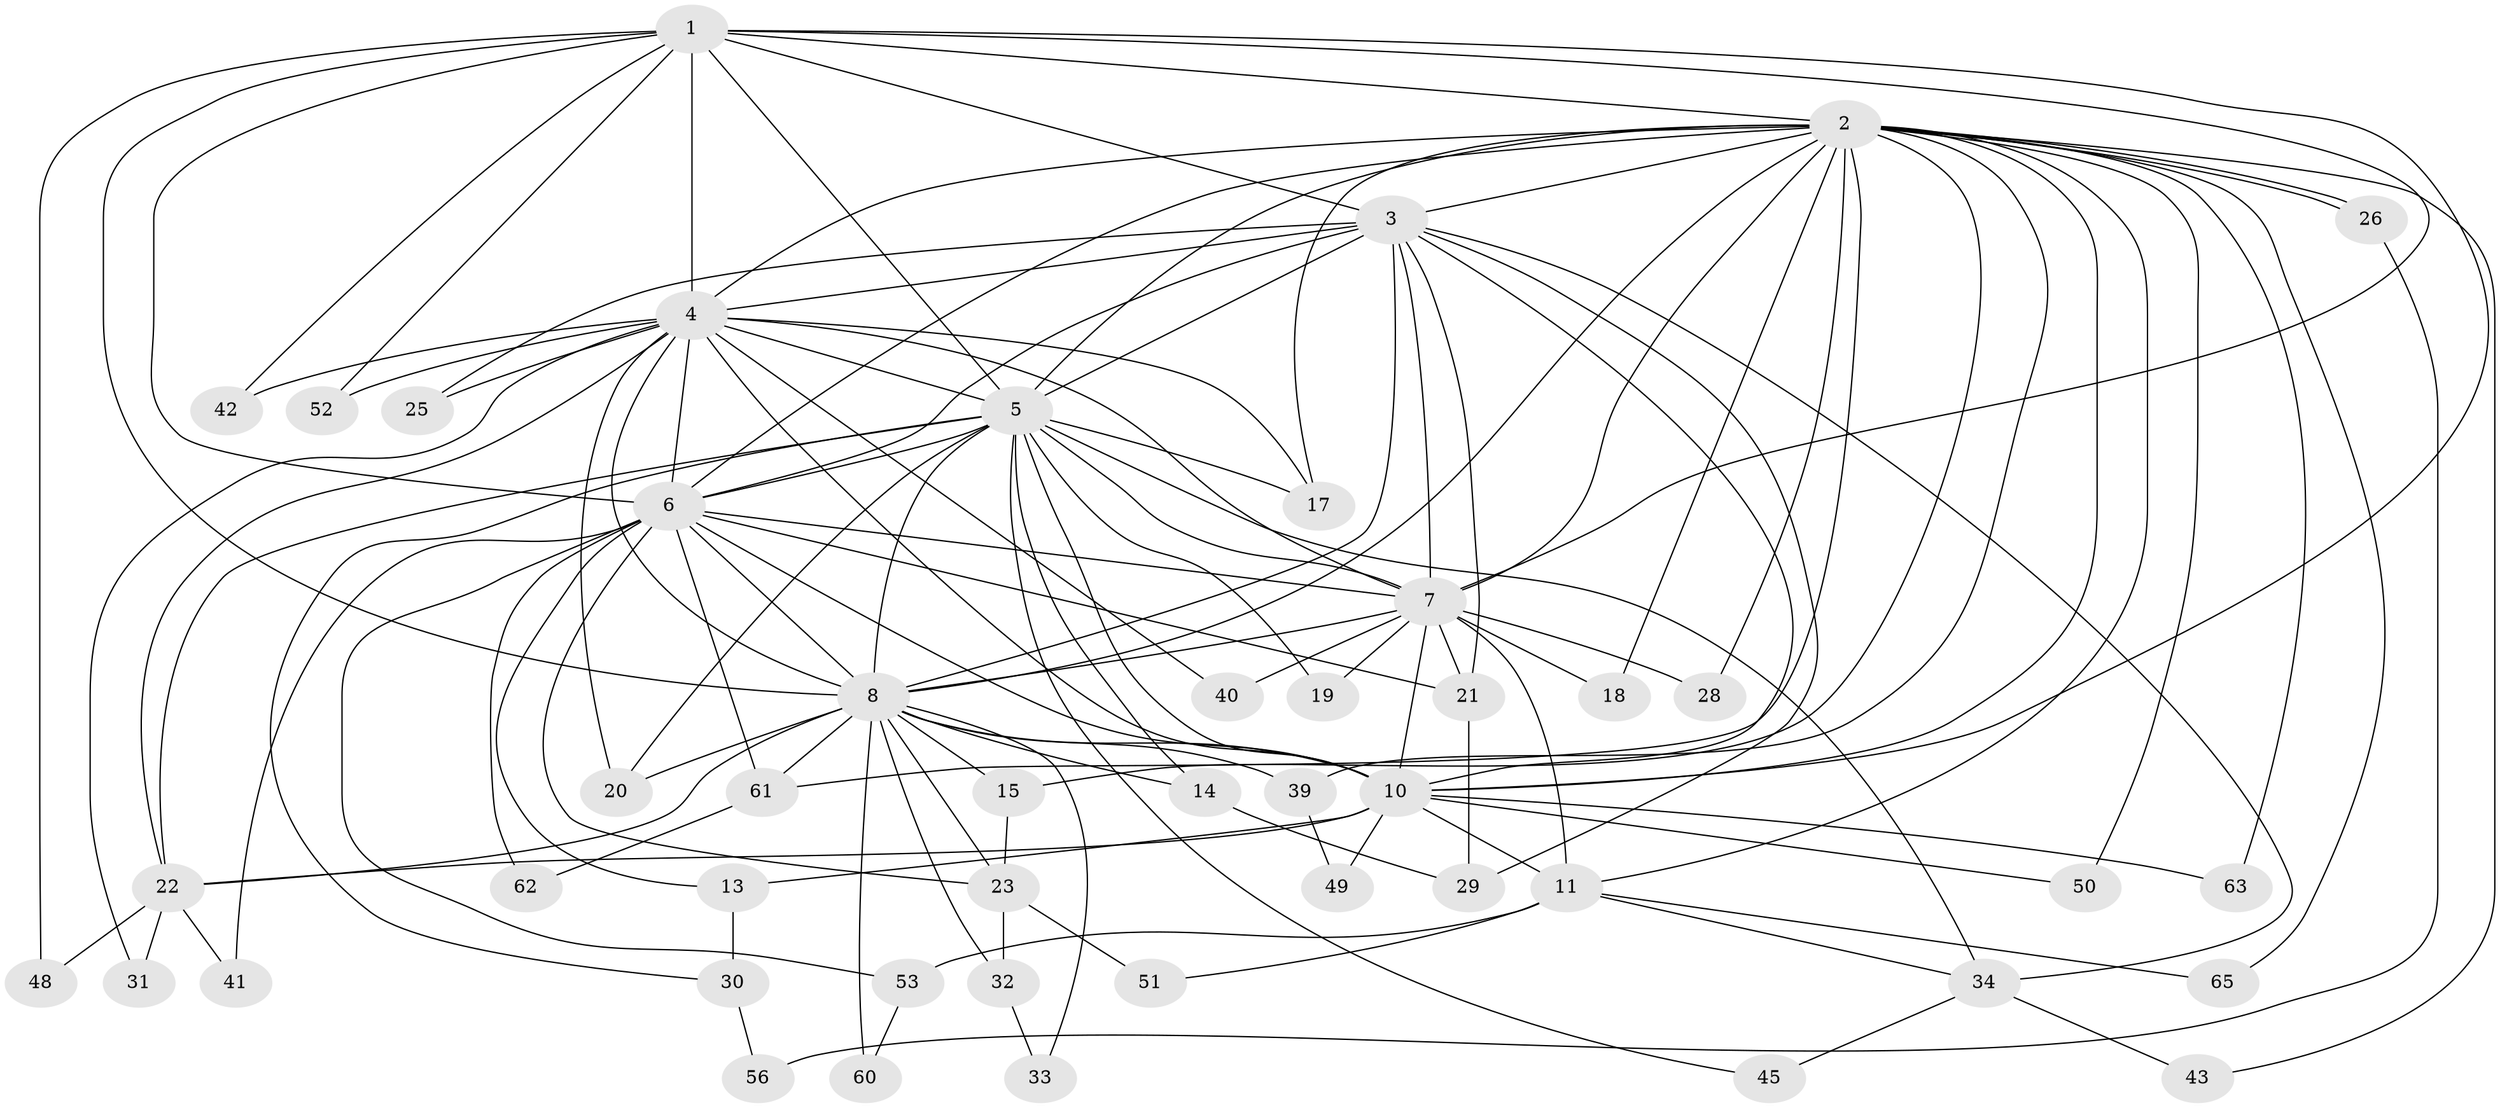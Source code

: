 // original degree distribution, {13: 0.030303030303030304, 23: 0.015151515151515152, 18: 0.030303030303030304, 16: 0.045454545454545456, 14: 0.015151515151515152, 17: 0.015151515151515152, 7: 0.015151515151515152, 2: 0.45454545454545453, 3: 0.2727272727272727, 4: 0.09090909090909091, 5: 0.015151515151515152}
// Generated by graph-tools (version 1.1) at 2025/41/03/06/25 10:41:34]
// undirected, 47 vertices, 122 edges
graph export_dot {
graph [start="1"]
  node [color=gray90,style=filled];
  1 [super="+44"];
  2 [super="+59"];
  3 [super="+24"];
  4 [super="+16"];
  5 [super="+58"];
  6 [super="+36"];
  7 [super="+27"];
  8 [super="+9"];
  10 [super="+12"];
  11 [super="+57"];
  13;
  14 [super="+55"];
  15;
  17;
  18;
  19;
  20 [super="+38"];
  21 [super="+54"];
  22 [super="+37"];
  23 [super="+46"];
  25;
  26;
  28;
  29 [super="+66"];
  30;
  31;
  32 [super="+47"];
  33;
  34 [super="+35"];
  39;
  40;
  41;
  42;
  43;
  45;
  48;
  49;
  50;
  51;
  52;
  53;
  56;
  60;
  61 [super="+64"];
  62;
  63;
  65;
  1 -- 2 [weight=2];
  1 -- 3;
  1 -- 4;
  1 -- 5;
  1 -- 6;
  1 -- 7;
  1 -- 8 [weight=2];
  1 -- 10;
  1 -- 42;
  1 -- 48;
  1 -- 52;
  2 -- 3;
  2 -- 4 [weight=2];
  2 -- 5;
  2 -- 6;
  2 -- 7;
  2 -- 8 [weight=2];
  2 -- 10;
  2 -- 11;
  2 -- 15;
  2 -- 18;
  2 -- 26;
  2 -- 26;
  2 -- 28;
  2 -- 39;
  2 -- 43;
  2 -- 50;
  2 -- 61;
  2 -- 63;
  2 -- 65;
  2 -- 17;
  3 -- 4;
  3 -- 5 [weight=2];
  3 -- 6;
  3 -- 7;
  3 -- 8 [weight=2];
  3 -- 10;
  3 -- 21;
  3 -- 25;
  3 -- 34;
  3 -- 29;
  4 -- 5;
  4 -- 6 [weight=2];
  4 -- 7;
  4 -- 8 [weight=2];
  4 -- 10;
  4 -- 17;
  4 -- 20;
  4 -- 25;
  4 -- 31;
  4 -- 40;
  4 -- 52;
  4 -- 42;
  4 -- 22;
  5 -- 6;
  5 -- 7;
  5 -- 8 [weight=2];
  5 -- 10;
  5 -- 14;
  5 -- 17;
  5 -- 19;
  5 -- 30;
  5 -- 34;
  5 -- 45;
  5 -- 22;
  5 -- 20;
  6 -- 7;
  6 -- 8 [weight=2];
  6 -- 10;
  6 -- 13;
  6 -- 23;
  6 -- 41;
  6 -- 53;
  6 -- 62;
  6 -- 61;
  6 -- 21;
  7 -- 8 [weight=2];
  7 -- 10 [weight=2];
  7 -- 18;
  7 -- 19;
  7 -- 21;
  7 -- 28;
  7 -- 40;
  7 -- 11;
  8 -- 10 [weight=2];
  8 -- 20;
  8 -- 23;
  8 -- 32 [weight=2];
  8 -- 33;
  8 -- 39;
  8 -- 14 [weight=2];
  8 -- 15;
  8 -- 22;
  8 -- 60;
  8 -- 61;
  10 -- 11 [weight=2];
  10 -- 13;
  10 -- 22;
  10 -- 49;
  10 -- 50;
  10 -- 63;
  11 -- 51;
  11 -- 53;
  11 -- 34;
  11 -- 65;
  13 -- 30;
  14 -- 29;
  15 -- 23;
  21 -- 29;
  22 -- 31;
  22 -- 48;
  22 -- 41;
  23 -- 51;
  23 -- 32;
  26 -- 56;
  30 -- 56;
  32 -- 33;
  34 -- 43;
  34 -- 45;
  39 -- 49;
  53 -- 60;
  61 -- 62;
}
